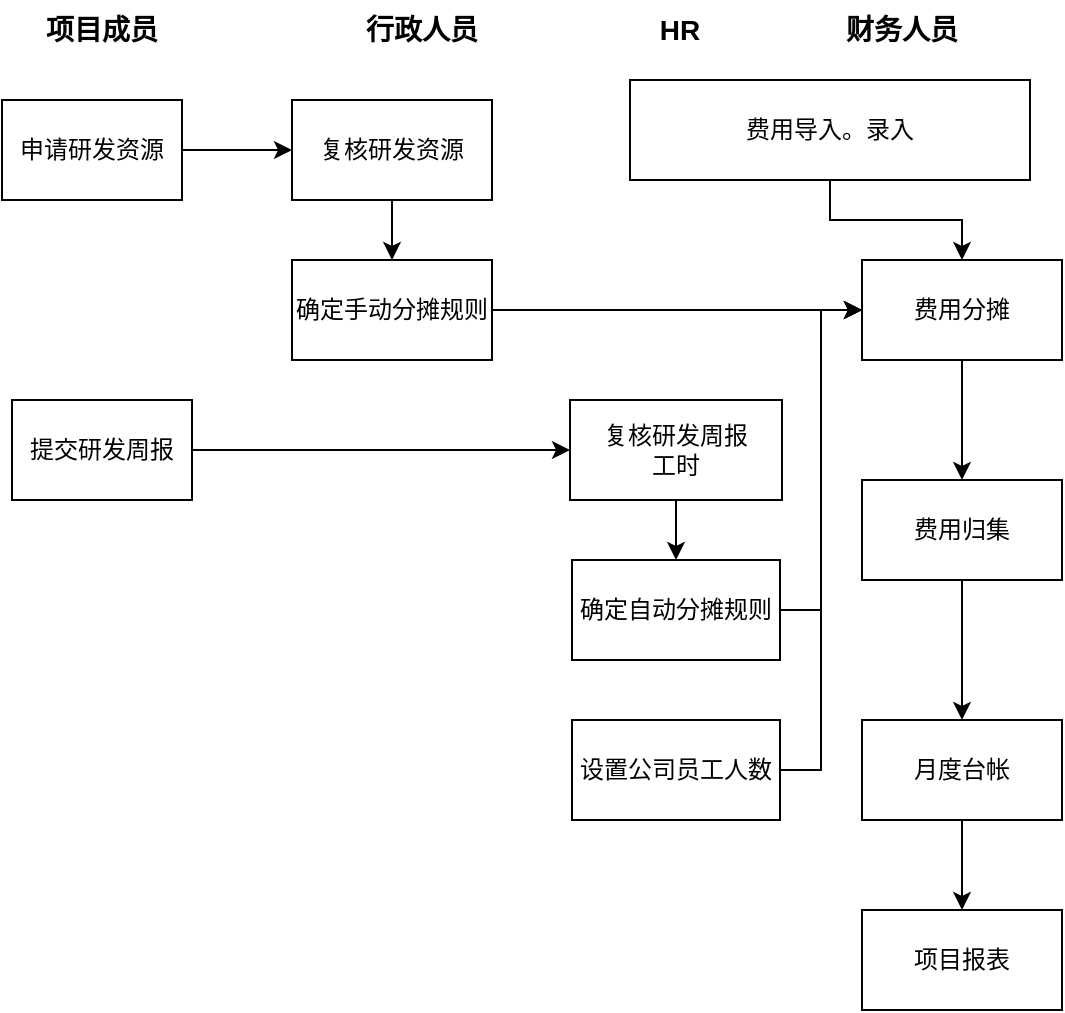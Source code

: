 <mxfile version="20.2.6" type="github" pages="4">
  <diagram id="C5RBs43oDa-KdzZeNtuy" name="总体流程">
    <mxGraphModel dx="1186" dy="764" grid="1" gridSize="10" guides="1" tooltips="1" connect="1" arrows="1" fold="1" page="1" pageScale="1" pageWidth="827" pageHeight="1169" math="0" shadow="0">
      <root>
        <mxCell id="WIyWlLk6GJQsqaUBKTNV-0" />
        <mxCell id="WIyWlLk6GJQsqaUBKTNV-1" parent="WIyWlLk6GJQsqaUBKTNV-0" />
        <mxCell id="l_lPy59ZpN-rtCIiLI6z-7" style="edgeStyle=orthogonalEdgeStyle;rounded=0;orthogonalLoop=1;jettySize=auto;html=1;" parent="WIyWlLk6GJQsqaUBKTNV-1" source="C-KlC-YwMYe3Bj45QQ63-0" target="C-KlC-YwMYe3Bj45QQ63-2" edge="1">
          <mxGeometry relative="1" as="geometry" />
        </mxCell>
        <mxCell id="C-KlC-YwMYe3Bj45QQ63-0" value="费用导入。录入" style="rounded=0;whiteSpace=wrap;html=1;" parent="WIyWlLk6GJQsqaUBKTNV-1" vertex="1">
          <mxGeometry x="434" y="120" width="200" height="50" as="geometry" />
        </mxCell>
        <mxCell id="C-KlC-YwMYe3Bj45QQ63-7" style="edgeStyle=orthogonalEdgeStyle;rounded=0;orthogonalLoop=1;jettySize=auto;html=1;entryX=0.5;entryY=0;entryDx=0;entryDy=0;" parent="WIyWlLk6GJQsqaUBKTNV-1" source="C-KlC-YwMYe3Bj45QQ63-2" target="C-KlC-YwMYe3Bj45QQ63-3" edge="1">
          <mxGeometry relative="1" as="geometry" />
        </mxCell>
        <mxCell id="C-KlC-YwMYe3Bj45QQ63-2" value="费用分摊" style="rounded=0;whiteSpace=wrap;html=1;" parent="WIyWlLk6GJQsqaUBKTNV-1" vertex="1">
          <mxGeometry x="550" y="210" width="100" height="50" as="geometry" />
        </mxCell>
        <mxCell id="C-KlC-YwMYe3Bj45QQ63-8" style="edgeStyle=orthogonalEdgeStyle;rounded=0;orthogonalLoop=1;jettySize=auto;html=1;entryX=0.5;entryY=0;entryDx=0;entryDy=0;" parent="WIyWlLk6GJQsqaUBKTNV-1" source="C-KlC-YwMYe3Bj45QQ63-3" target="C-KlC-YwMYe3Bj45QQ63-4" edge="1">
          <mxGeometry relative="1" as="geometry" />
        </mxCell>
        <mxCell id="C-KlC-YwMYe3Bj45QQ63-3" value="费用归集" style="rounded=0;whiteSpace=wrap;html=1;" parent="WIyWlLk6GJQsqaUBKTNV-1" vertex="1">
          <mxGeometry x="550" y="320" width="100" height="50" as="geometry" />
        </mxCell>
        <mxCell id="pQhmQ7CQRKjNzpdIeHt2-1" style="edgeStyle=orthogonalEdgeStyle;rounded=0;orthogonalLoop=1;jettySize=auto;html=1;entryX=0.5;entryY=0;entryDx=0;entryDy=0;" parent="WIyWlLk6GJQsqaUBKTNV-1" source="C-KlC-YwMYe3Bj45QQ63-4" target="pQhmQ7CQRKjNzpdIeHt2-0" edge="1">
          <mxGeometry relative="1" as="geometry" />
        </mxCell>
        <mxCell id="C-KlC-YwMYe3Bj45QQ63-4" value="月度台帐" style="rounded=0;whiteSpace=wrap;html=1;" parent="WIyWlLk6GJQsqaUBKTNV-1" vertex="1">
          <mxGeometry x="550" y="440" width="100" height="50" as="geometry" />
        </mxCell>
        <mxCell id="C-KlC-YwMYe3Bj45QQ63-10" value="财务人员" style="text;html=1;strokeColor=none;fillColor=none;align=center;verticalAlign=middle;whiteSpace=wrap;rounded=0;fontStyle=1;fontSize=14;" parent="WIyWlLk6GJQsqaUBKTNV-1" vertex="1">
          <mxGeometry x="530" y="80" width="80" height="30" as="geometry" />
        </mxCell>
        <mxCell id="C-KlC-YwMYe3Bj45QQ63-11" value="项目成员" style="text;html=1;strokeColor=none;fillColor=none;align=center;verticalAlign=middle;whiteSpace=wrap;rounded=0;fontStyle=1;fontSize=14;" parent="WIyWlLk6GJQsqaUBKTNV-1" vertex="1">
          <mxGeometry x="130" y="80" width="80" height="30" as="geometry" />
        </mxCell>
        <mxCell id="a2dMxt3kqsDvFnWidYsM-0" value="行政人员" style="text;html=1;strokeColor=none;fillColor=none;align=center;verticalAlign=middle;whiteSpace=wrap;rounded=0;fontStyle=1;fontSize=14;" parent="WIyWlLk6GJQsqaUBKTNV-1" vertex="1">
          <mxGeometry x="285" y="80" width="90" height="30" as="geometry" />
        </mxCell>
        <mxCell id="pQhmQ7CQRKjNzpdIeHt2-0" value="项目报表" style="rounded=0;whiteSpace=wrap;html=1;" parent="WIyWlLk6GJQsqaUBKTNV-1" vertex="1">
          <mxGeometry x="550" y="535" width="100" height="50" as="geometry" />
        </mxCell>
        <mxCell id="9oHI3kF7v-vz_5aDaQK0-17" value="" style="edgeStyle=orthogonalEdgeStyle;rounded=0;orthogonalLoop=1;jettySize=auto;html=1;" parent="WIyWlLk6GJQsqaUBKTNV-1" source="Wzt0SxZEacwmQOYDc9ry-1" target="Wzt0SxZEacwmQOYDc9ry-10" edge="1">
          <mxGeometry relative="1" as="geometry" />
        </mxCell>
        <mxCell id="Wzt0SxZEacwmQOYDc9ry-1" value="复核研发周报&lt;br&gt;工时" style="rounded=0;whiteSpace=wrap;html=1;" parent="WIyWlLk6GJQsqaUBKTNV-1" vertex="1">
          <mxGeometry x="404" y="280" width="106" height="50" as="geometry" />
        </mxCell>
        <mxCell id="Wzt0SxZEacwmQOYDc9ry-7" style="edgeStyle=orthogonalEdgeStyle;rounded=0;orthogonalLoop=1;jettySize=auto;html=1;entryX=0;entryY=0.5;entryDx=0;entryDy=0;" parent="WIyWlLk6GJQsqaUBKTNV-1" source="Wzt0SxZEacwmQOYDc9ry-2" target="Wzt0SxZEacwmQOYDc9ry-1" edge="1">
          <mxGeometry relative="1" as="geometry" />
        </mxCell>
        <mxCell id="Wzt0SxZEacwmQOYDc9ry-2" value="提交研发周报" style="rounded=0;whiteSpace=wrap;html=1;" parent="WIyWlLk6GJQsqaUBKTNV-1" vertex="1">
          <mxGeometry x="125" y="280" width="90" height="50" as="geometry" />
        </mxCell>
        <mxCell id="9oHI3kF7v-vz_5aDaQK0-16" style="edgeStyle=orthogonalEdgeStyle;rounded=0;orthogonalLoop=1;jettySize=auto;html=1;entryX=0;entryY=0.5;entryDx=0;entryDy=0;" parent="WIyWlLk6GJQsqaUBKTNV-1" source="Wzt0SxZEacwmQOYDc9ry-10" target="C-KlC-YwMYe3Bj45QQ63-2" edge="1">
          <mxGeometry relative="1" as="geometry" />
        </mxCell>
        <mxCell id="Wzt0SxZEacwmQOYDc9ry-10" value="确定自动分摊规则" style="rounded=0;whiteSpace=wrap;html=1;" parent="WIyWlLk6GJQsqaUBKTNV-1" vertex="1">
          <mxGeometry x="405" y="360" width="104" height="50" as="geometry" />
        </mxCell>
        <mxCell id="9oHI3kF7v-vz_5aDaQK0-2" style="edgeStyle=orthogonalEdgeStyle;rounded=0;orthogonalLoop=1;jettySize=auto;html=1;entryX=0;entryY=0.5;entryDx=0;entryDy=0;" parent="WIyWlLk6GJQsqaUBKTNV-1" source="9oHI3kF7v-vz_5aDaQK0-0" target="9oHI3kF7v-vz_5aDaQK0-1" edge="1">
          <mxGeometry relative="1" as="geometry" />
        </mxCell>
        <mxCell id="9oHI3kF7v-vz_5aDaQK0-0" value="申请研发资源" style="rounded=0;whiteSpace=wrap;html=1;" parent="WIyWlLk6GJQsqaUBKTNV-1" vertex="1">
          <mxGeometry x="120" y="130" width="90" height="50" as="geometry" />
        </mxCell>
        <mxCell id="9oHI3kF7v-vz_5aDaQK0-14" value="" style="edgeStyle=orthogonalEdgeStyle;rounded=0;orthogonalLoop=1;jettySize=auto;html=1;" parent="WIyWlLk6GJQsqaUBKTNV-1" source="9oHI3kF7v-vz_5aDaQK0-1" target="9oHI3kF7v-vz_5aDaQK0-13" edge="1">
          <mxGeometry relative="1" as="geometry" />
        </mxCell>
        <mxCell id="9oHI3kF7v-vz_5aDaQK0-1" value="复核研发资源" style="rounded=0;whiteSpace=wrap;html=1;" parent="WIyWlLk6GJQsqaUBKTNV-1" vertex="1">
          <mxGeometry x="265" y="130" width="100" height="50" as="geometry" />
        </mxCell>
        <mxCell id="9oHI3kF7v-vz_5aDaQK0-8" value="HR" style="text;html=1;strokeColor=none;fillColor=none;align=center;verticalAlign=middle;whiteSpace=wrap;rounded=0;fontStyle=1;fontSize=14;" parent="WIyWlLk6GJQsqaUBKTNV-1" vertex="1">
          <mxGeometry x="414" y="80" width="90" height="30" as="geometry" />
        </mxCell>
        <mxCell id="9oHI3kF7v-vz_5aDaQK0-15" style="edgeStyle=orthogonalEdgeStyle;rounded=0;orthogonalLoop=1;jettySize=auto;html=1;entryX=0;entryY=0.5;entryDx=0;entryDy=0;" parent="WIyWlLk6GJQsqaUBKTNV-1" source="9oHI3kF7v-vz_5aDaQK0-13" target="C-KlC-YwMYe3Bj45QQ63-2" edge="1">
          <mxGeometry relative="1" as="geometry" />
        </mxCell>
        <mxCell id="9oHI3kF7v-vz_5aDaQK0-13" value="确定手动分摊规则" style="rounded=0;whiteSpace=wrap;html=1;" parent="WIyWlLk6GJQsqaUBKTNV-1" vertex="1">
          <mxGeometry x="265" y="210" width="100" height="50" as="geometry" />
        </mxCell>
        <mxCell id="KdWjuunqc1tKQHCVou8d-0" style="edgeStyle=orthogonalEdgeStyle;rounded=0;orthogonalLoop=1;jettySize=auto;html=1;entryX=0;entryY=0.5;entryDx=0;entryDy=0;" parent="WIyWlLk6GJQsqaUBKTNV-1" source="kBrxMZDzbhhIpYC7GelW-0" target="C-KlC-YwMYe3Bj45QQ63-2" edge="1">
          <mxGeometry relative="1" as="geometry" />
        </mxCell>
        <mxCell id="kBrxMZDzbhhIpYC7GelW-0" value="设置公司员工人数" style="rounded=0;whiteSpace=wrap;html=1;" parent="WIyWlLk6GJQsqaUBKTNV-1" vertex="1">
          <mxGeometry x="405" y="440" width="104" height="50" as="geometry" />
        </mxCell>
      </root>
    </mxGraphModel>
  </diagram>
  <diagram id="tMphi7X7rhxziFKKMX2Q" name="费用分摊归集流程">
    <mxGraphModel dx="1186" dy="764" grid="1" gridSize="10" guides="1" tooltips="1" connect="1" arrows="1" fold="1" page="1" pageScale="1" pageWidth="827" pageHeight="1169" math="0" shadow="0">
      <root>
        <mxCell id="0" />
        <mxCell id="1" parent="0" />
        <mxCell id="uh0wEGTrZ8xJ_i7Rh6oP-10" style="edgeStyle=orthogonalEdgeStyle;rounded=0;orthogonalLoop=1;jettySize=auto;html=1;entryX=0.5;entryY=0;entryDx=0;entryDy=0;" parent="1" target="ZeHLJR3yMtc-mNUFeWJ1-1" edge="1">
          <mxGeometry relative="1" as="geometry">
            <mxPoint x="475" y="50" as="sourcePoint" />
          </mxGeometry>
        </mxCell>
        <mxCell id="LJzMgTBrtHC8OmEHoOtT-1" value="" style="ellipse;whiteSpace=wrap;html=1;aspect=fixed;" parent="1" vertex="1">
          <mxGeometry x="455" y="10" width="40" height="40" as="geometry" />
        </mxCell>
        <mxCell id="uh0wEGTrZ8xJ_i7Rh6oP-2" style="edgeStyle=orthogonalEdgeStyle;rounded=0;orthogonalLoop=1;jettySize=auto;html=1;" parent="1" source="LJzMgTBrtHC8OmEHoOtT-2" target="SvkP7Fav64-70BOtND_c-9" edge="1">
          <mxGeometry relative="1" as="geometry" />
        </mxCell>
        <mxCell id="LJzMgTBrtHC8OmEHoOtT-2" value="费用归集" style="rounded=0;whiteSpace=wrap;html=1;" parent="1" vertex="1">
          <mxGeometry x="420" y="440" width="100" height="50" as="geometry" />
        </mxCell>
        <mxCell id="czkn5S1rJHiWhSPLNRbY-4" style="edgeStyle=orthogonalEdgeStyle;rounded=0;orthogonalLoop=1;jettySize=auto;html=1;entryX=0.5;entryY=0;entryDx=0;entryDy=0;" parent="1" source="LJzMgTBrtHC8OmEHoOtT-3" target="Ky4g3-f08VAKbqfw4vqR-2" edge="1">
          <mxGeometry relative="1" as="geometry">
            <Array as="points">
              <mxPoint x="305" y="260" />
              <mxPoint x="170" y="260" />
            </Array>
          </mxGeometry>
        </mxCell>
        <mxCell id="czkn5S1rJHiWhSPLNRbY-8" style="edgeStyle=orthogonalEdgeStyle;rounded=0;orthogonalLoop=1;jettySize=auto;html=1;" parent="1" source="LJzMgTBrtHC8OmEHoOtT-3" target="Ky4g3-f08VAKbqfw4vqR-1" edge="1">
          <mxGeometry relative="1" as="geometry">
            <Array as="points">
              <mxPoint x="305" y="260" />
              <mxPoint x="610" y="260" />
            </Array>
          </mxGeometry>
        </mxCell>
        <mxCell id="LJzMgTBrtHC8OmEHoOtT-3" value="查看项目工作月报" style="rounded=0;whiteSpace=wrap;html=1;" parent="1" vertex="1">
          <mxGeometry x="255" y="160" width="100" height="50" as="geometry" />
        </mxCell>
        <mxCell id="czkn5S1rJHiWhSPLNRbY-16" style="edgeStyle=orthogonalEdgeStyle;rounded=0;orthogonalLoop=1;jettySize=auto;html=1;entryX=0.5;entryY=0;entryDx=0;entryDy=0;" parent="1" source="K7MxDzxGBGwwB6n0WOMq-1" target="LJzMgTBrtHC8OmEHoOtT-2" edge="1">
          <mxGeometry relative="1" as="geometry">
            <Array as="points">
              <mxPoint x="470" y="410" />
              <mxPoint x="470" y="410" />
            </Array>
          </mxGeometry>
        </mxCell>
        <mxCell id="K7MxDzxGBGwwB6n0WOMq-1" value="分摊直接投入" style="rounded=0;whiteSpace=wrap;html=1;" parent="1" vertex="1">
          <mxGeometry x="420" y="300" width="100" height="50" as="geometry" />
        </mxCell>
        <mxCell id="czkn5S1rJHiWhSPLNRbY-15" style="edgeStyle=orthogonalEdgeStyle;rounded=0;orthogonalLoop=1;jettySize=auto;html=1;entryX=0.5;entryY=0;entryDx=0;entryDy=0;" parent="1" source="K7MxDzxGBGwwB6n0WOMq-2" target="LJzMgTBrtHC8OmEHoOtT-2" edge="1">
          <mxGeometry relative="1" as="geometry">
            <Array as="points">
              <mxPoint x="330" y="400" />
              <mxPoint x="470" y="400" />
            </Array>
          </mxGeometry>
        </mxCell>
        <mxCell id="K7MxDzxGBGwwB6n0WOMq-2" value="分摊折旧费用" style="rounded=0;whiteSpace=wrap;html=1;" parent="1" vertex="1">
          <mxGeometry x="280" y="300" width="100" height="50" as="geometry" />
        </mxCell>
        <mxCell id="czkn5S1rJHiWhSPLNRbY-17" style="edgeStyle=orthogonalEdgeStyle;rounded=0;orthogonalLoop=1;jettySize=auto;html=1;entryX=0.5;entryY=0;entryDx=0;entryDy=0;" parent="1" source="Ky4g3-f08VAKbqfw4vqR-1" target="LJzMgTBrtHC8OmEHoOtT-2" edge="1">
          <mxGeometry relative="1" as="geometry">
            <Array as="points">
              <mxPoint x="610" y="400" />
              <mxPoint x="470" y="400" />
            </Array>
          </mxGeometry>
        </mxCell>
        <mxCell id="Ky4g3-f08VAKbqfw4vqR-1" value="分摊无形资产费用" style="rounded=0;whiteSpace=wrap;html=1;" parent="1" vertex="1">
          <mxGeometry x="560" y="300" width="100" height="50" as="geometry" />
        </mxCell>
        <mxCell id="czkn5S1rJHiWhSPLNRbY-13" style="edgeStyle=orthogonalEdgeStyle;rounded=0;orthogonalLoop=1;jettySize=auto;html=1;" parent="1" source="Ky4g3-f08VAKbqfw4vqR-2" target="LJzMgTBrtHC8OmEHoOtT-2" edge="1">
          <mxGeometry relative="1" as="geometry">
            <Array as="points">
              <mxPoint x="170" y="400" />
              <mxPoint x="470" y="400" />
            </Array>
          </mxGeometry>
        </mxCell>
        <mxCell id="Ky4g3-f08VAKbqfw4vqR-2" value="摊销人工费用" style="rounded=0;whiteSpace=wrap;html=1;" parent="1" vertex="1">
          <mxGeometry x="120" y="300" width="100" height="50" as="geometry" />
        </mxCell>
        <mxCell id="SvkP7Fav64-70BOtND_c-2" style="edgeStyle=orthogonalEdgeStyle;rounded=0;orthogonalLoop=1;jettySize=auto;html=1;" parent="1" source="ZeHLJR3yMtc-mNUFeWJ1-1" target="LJzMgTBrtHC8OmEHoOtT-3" edge="1">
          <mxGeometry relative="1" as="geometry">
            <Array as="points">
              <mxPoint x="475" y="140" />
              <mxPoint x="305" y="140" />
            </Array>
          </mxGeometry>
        </mxCell>
        <mxCell id="czkn5S1rJHiWhSPLNRbY-10" value="" style="edgeStyle=orthogonalEdgeStyle;rounded=0;orthogonalLoop=1;jettySize=auto;html=1;" parent="1" source="ZeHLJR3yMtc-mNUFeWJ1-1" target="czkn5S1rJHiWhSPLNRbY-1" edge="1">
          <mxGeometry relative="1" as="geometry" />
        </mxCell>
        <mxCell id="czkn5S1rJHiWhSPLNRbY-11" style="edgeStyle=orthogonalEdgeStyle;rounded=0;orthogonalLoop=1;jettySize=auto;html=1;entryX=0.5;entryY=0;entryDx=0;entryDy=0;" parent="1" source="ZeHLJR3yMtc-mNUFeWJ1-1" target="czkn5S1rJHiWhSPLNRbY-3" edge="1">
          <mxGeometry relative="1" as="geometry">
            <Array as="points">
              <mxPoint x="475" y="140" />
              <mxPoint x="635" y="140" />
            </Array>
          </mxGeometry>
        </mxCell>
        <mxCell id="ZeHLJR3yMtc-mNUFeWJ1-1" value="费用导入" style="rounded=0;whiteSpace=wrap;html=1;" parent="1" vertex="1">
          <mxGeometry x="425" y="70" width="100" height="50" as="geometry" />
        </mxCell>
        <mxCell id="czkn5S1rJHiWhSPLNRbY-18" style="edgeStyle=orthogonalEdgeStyle;rounded=0;orthogonalLoop=1;jettySize=auto;html=1;" parent="1" source="7haHlA8hCLBOKprgYql--5" target="LJzMgTBrtHC8OmEHoOtT-2" edge="1">
          <mxGeometry relative="1" as="geometry">
            <Array as="points">
              <mxPoint x="737" y="400" />
              <mxPoint x="470" y="400" />
            </Array>
          </mxGeometry>
        </mxCell>
        <mxCell id="7haHlA8hCLBOKprgYql--5" value="其他费用" style="rounded=0;whiteSpace=wrap;html=1;" parent="1" vertex="1">
          <mxGeometry x="687" y="300" width="100" height="50" as="geometry" />
        </mxCell>
        <mxCell id="uh0wEGTrZ8xJ_i7Rh6oP-3" style="edgeStyle=orthogonalEdgeStyle;rounded=0;orthogonalLoop=1;jettySize=auto;html=1;entryX=0.5;entryY=0;entryDx=0;entryDy=0;" parent="1" edge="1">
          <mxGeometry relative="1" as="geometry">
            <mxPoint x="470" y="570" as="sourcePoint" />
            <mxPoint x="470" y="620" as="targetPoint" />
          </mxGeometry>
        </mxCell>
        <mxCell id="SvkP7Fav64-70BOtND_c-9" value="月度台帐" style="rounded=0;whiteSpace=wrap;html=1;" parent="1" vertex="1">
          <mxGeometry x="420" y="520" width="100" height="50" as="geometry" />
        </mxCell>
        <mxCell id="uh0wEGTrZ8xJ_i7Rh6oP-6" value="" style="verticalLabelPosition=bottom;verticalAlign=top;html=1;shape=mxgraph.flowchart.or;" parent="1" vertex="1">
          <mxGeometry x="450" y="610" width="40" height="40" as="geometry" />
        </mxCell>
        <mxCell id="czkn5S1rJHiWhSPLNRbY-5" style="edgeStyle=orthogonalEdgeStyle;rounded=0;orthogonalLoop=1;jettySize=auto;html=1;entryX=0.5;entryY=0;entryDx=0;entryDy=0;" parent="1" source="czkn5S1rJHiWhSPLNRbY-1" target="K7MxDzxGBGwwB6n0WOMq-2" edge="1">
          <mxGeometry relative="1" as="geometry">
            <Array as="points">
              <mxPoint x="470" y="260" />
              <mxPoint x="330" y="260" />
            </Array>
          </mxGeometry>
        </mxCell>
        <mxCell id="czkn5S1rJHiWhSPLNRbY-1" value="查看项目资源月报" style="rounded=0;whiteSpace=wrap;html=1;" parent="1" vertex="1">
          <mxGeometry x="425" y="160" width="100" height="50" as="geometry" />
        </mxCell>
        <mxCell id="czkn5S1rJHiWhSPLNRbY-6" style="edgeStyle=orthogonalEdgeStyle;rounded=0;orthogonalLoop=1;jettySize=auto;html=1;entryX=0.5;entryY=0;entryDx=0;entryDy=0;" parent="1" source="czkn5S1rJHiWhSPLNRbY-3" target="K7MxDzxGBGwwB6n0WOMq-1" edge="1">
          <mxGeometry relative="1" as="geometry">
            <Array as="points">
              <mxPoint x="635" y="260" />
              <mxPoint x="470" y="260" />
            </Array>
          </mxGeometry>
        </mxCell>
        <mxCell id="czkn5S1rJHiWhSPLNRbY-9" style="edgeStyle=orthogonalEdgeStyle;rounded=0;orthogonalLoop=1;jettySize=auto;html=1;entryX=0.5;entryY=0;entryDx=0;entryDy=0;" parent="1" source="czkn5S1rJHiWhSPLNRbY-3" target="7haHlA8hCLBOKprgYql--5" edge="1">
          <mxGeometry relative="1" as="geometry">
            <Array as="points">
              <mxPoint x="635" y="260" />
              <mxPoint x="737" y="260" />
            </Array>
          </mxGeometry>
        </mxCell>
        <mxCell id="czkn5S1rJHiWhSPLNRbY-3" value="设置公司员工人数" style="rounded=0;whiteSpace=wrap;html=1;" parent="1" vertex="1">
          <mxGeometry x="585" y="160" width="100" height="50" as="geometry" />
        </mxCell>
      </root>
    </mxGraphModel>
  </diagram>
  <diagram id="gz269npNEghiu8cOVr4-" name="立项流程">
    <mxGraphModel dx="1186" dy="764" grid="1" gridSize="10" guides="1" tooltips="1" connect="1" arrows="1" fold="1" page="1" pageScale="1" pageWidth="827" pageHeight="1169" math="0" shadow="0">
      <root>
        <mxCell id="0" />
        <mxCell id="1" parent="0" />
        <mxCell id="_F0DkbXGvM385F2REIjd-1" value="项目负责人" style="text;html=1;strokeColor=none;fillColor=none;align=center;verticalAlign=middle;whiteSpace=wrap;rounded=0;fontStyle=1;fontSize=14;" parent="1" vertex="1">
          <mxGeometry x="290" y="80" width="80" height="30" as="geometry" />
        </mxCell>
        <mxCell id="_F0DkbXGvM385F2REIjd-2" value="财务人员" style="text;html=1;strokeColor=none;fillColor=none;align=center;verticalAlign=middle;whiteSpace=wrap;rounded=0;fontStyle=1;fontSize=14;" parent="1" vertex="1">
          <mxGeometry x="500" y="80" width="80" height="30" as="geometry" />
        </mxCell>
        <mxCell id="_F0DkbXGvM385F2REIjd-3" value="项目成员" style="text;html=1;strokeColor=none;fillColor=none;align=center;verticalAlign=middle;whiteSpace=wrap;rounded=0;fontStyle=1;fontSize=14;" parent="1" vertex="1">
          <mxGeometry x="20" y="80" width="80" height="30" as="geometry" />
        </mxCell>
        <mxCell id="_F0DkbXGvM385F2REIjd-4" value="HR/行政人员" style="text;html=1;strokeColor=none;fillColor=none;align=center;verticalAlign=middle;whiteSpace=wrap;rounded=0;fontStyle=1;fontSize=14;" parent="1" vertex="1">
          <mxGeometry x="145" y="80" width="90" height="30" as="geometry" />
        </mxCell>
        <mxCell id="_F0DkbXGvM385F2REIjd-5" value="立项申请" style="rounded=1;whiteSpace=wrap;html=1;" parent="1" vertex="1">
          <mxGeometry x="10" y="140" width="120" height="60" as="geometry" />
        </mxCell>
      </root>
    </mxGraphModel>
  </diagram>
  <diagram id="kxLQgP69a7NlqVaVJnrS" name="总体流程v1.1">
    <mxGraphModel dx="1186" dy="764" grid="1" gridSize="10" guides="1" tooltips="1" connect="1" arrows="1" fold="1" page="1" pageScale="1" pageWidth="827" pageHeight="1169" math="0" shadow="0">
      <root>
        <mxCell id="0" />
        <mxCell id="1" parent="0" />
        <mxCell id="hktyHYtcfmdIonSuvEgQ-29" style="edgeStyle=orthogonalEdgeStyle;rounded=0;orthogonalLoop=1;jettySize=auto;html=1;" edge="1" parent="1" source="hktyHYtcfmdIonSuvEgQ-2" target="hktyHYtcfmdIonSuvEgQ-4">
          <mxGeometry relative="1" as="geometry">
            <Array as="points">
              <mxPoint x="462" y="210" />
              <mxPoint x="605" y="210" />
            </Array>
          </mxGeometry>
        </mxCell>
        <mxCell id="hktyHYtcfmdIonSuvEgQ-2" value="工资，社保等&lt;br&gt;费用导入/录入" style="rounded=0;whiteSpace=wrap;html=1;" vertex="1" parent="1">
          <mxGeometry x="414" y="130" width="96" height="50" as="geometry" />
        </mxCell>
        <mxCell id="hktyHYtcfmdIonSuvEgQ-3" style="edgeStyle=orthogonalEdgeStyle;rounded=0;orthogonalLoop=1;jettySize=auto;html=1;entryX=0.5;entryY=0;entryDx=0;entryDy=0;" edge="1" parent="1" source="hktyHYtcfmdIonSuvEgQ-4" target="hktyHYtcfmdIonSuvEgQ-6">
          <mxGeometry relative="1" as="geometry" />
        </mxCell>
        <mxCell id="hktyHYtcfmdIonSuvEgQ-4" value="费用摊销" style="rounded=0;whiteSpace=wrap;html=1;" vertex="1" parent="1">
          <mxGeometry x="555" y="250" width="100" height="50" as="geometry" />
        </mxCell>
        <mxCell id="hktyHYtcfmdIonSuvEgQ-5" style="edgeStyle=orthogonalEdgeStyle;rounded=0;orthogonalLoop=1;jettySize=auto;html=1;entryX=0.5;entryY=0;entryDx=0;entryDy=0;" edge="1" parent="1" source="hktyHYtcfmdIonSuvEgQ-6" target="hktyHYtcfmdIonSuvEgQ-8">
          <mxGeometry relative="1" as="geometry" />
        </mxCell>
        <mxCell id="hktyHYtcfmdIonSuvEgQ-6" value="费用归集" style="rounded=0;whiteSpace=wrap;html=1;" vertex="1" parent="1">
          <mxGeometry x="555" y="360" width="100" height="50" as="geometry" />
        </mxCell>
        <mxCell id="hktyHYtcfmdIonSuvEgQ-7" style="edgeStyle=orthogonalEdgeStyle;rounded=0;orthogonalLoop=1;jettySize=auto;html=1;entryX=0.5;entryY=0;entryDx=0;entryDy=0;" edge="1" parent="1" source="hktyHYtcfmdIonSuvEgQ-8" target="hktyHYtcfmdIonSuvEgQ-12">
          <mxGeometry relative="1" as="geometry" />
        </mxCell>
        <mxCell id="hktyHYtcfmdIonSuvEgQ-8" value="月度台帐" style="rounded=0;whiteSpace=wrap;html=1;" vertex="1" parent="1">
          <mxGeometry x="555" y="480" width="100" height="50" as="geometry" />
        </mxCell>
        <mxCell id="hktyHYtcfmdIonSuvEgQ-9" value="财务人员" style="text;html=1;strokeColor=none;fillColor=none;align=center;verticalAlign=middle;whiteSpace=wrap;rounded=0;fontStyle=1;fontSize=14;" vertex="1" parent="1">
          <mxGeometry x="555" y="80" width="80" height="30" as="geometry" />
        </mxCell>
        <mxCell id="hktyHYtcfmdIonSuvEgQ-10" value="项目成员" style="text;html=1;strokeColor=none;fillColor=none;align=center;verticalAlign=middle;whiteSpace=wrap;rounded=0;fontStyle=1;fontSize=14;" vertex="1" parent="1">
          <mxGeometry x="130" y="80" width="80" height="30" as="geometry" />
        </mxCell>
        <mxCell id="hktyHYtcfmdIonSuvEgQ-11" value="行政人员" style="text;html=1;strokeColor=none;fillColor=none;align=center;verticalAlign=middle;whiteSpace=wrap;rounded=0;fontStyle=1;fontSize=14;" vertex="1" parent="1">
          <mxGeometry x="285" y="80" width="90" height="30" as="geometry" />
        </mxCell>
        <mxCell id="hktyHYtcfmdIonSuvEgQ-12" value="项目报表" style="rounded=0;whiteSpace=wrap;html=1;" vertex="1" parent="1">
          <mxGeometry x="555" y="575" width="100" height="50" as="geometry" />
        </mxCell>
        <mxCell id="hktyHYtcfmdIonSuvEgQ-31" style="edgeStyle=orthogonalEdgeStyle;rounded=0;orthogonalLoop=1;jettySize=auto;html=1;entryX=0.5;entryY=0;entryDx=0;entryDy=0;" edge="1" parent="1" source="hktyHYtcfmdIonSuvEgQ-14" target="hktyHYtcfmdIonSuvEgQ-18">
          <mxGeometry relative="1" as="geometry" />
        </mxCell>
        <mxCell id="hktyHYtcfmdIonSuvEgQ-14" value="上传月度考勤&lt;br&gt;工时" style="rounded=0;whiteSpace=wrap;html=1;" vertex="1" parent="1">
          <mxGeometry x="404" y="240" width="106" height="50" as="geometry" />
        </mxCell>
        <mxCell id="hktyHYtcfmdIonSuvEgQ-33" style="edgeStyle=orthogonalEdgeStyle;rounded=0;orthogonalLoop=1;jettySize=auto;html=1;entryX=0;entryY=0.5;entryDx=0;entryDy=0;" edge="1" parent="1" source="hktyHYtcfmdIonSuvEgQ-16" target="hktyHYtcfmdIonSuvEgQ-18">
          <mxGeometry relative="1" as="geometry">
            <Array as="points">
              <mxPoint x="170" y="345" />
            </Array>
          </mxGeometry>
        </mxCell>
        <mxCell id="hktyHYtcfmdIonSuvEgQ-16" value="提交研发周报" style="rounded=0;whiteSpace=wrap;html=1;" vertex="1" parent="1">
          <mxGeometry x="120" y="320" width="90" height="50" as="geometry" />
        </mxCell>
        <mxCell id="hktyHYtcfmdIonSuvEgQ-17" style="edgeStyle=orthogonalEdgeStyle;rounded=0;orthogonalLoop=1;jettySize=auto;html=1;entryX=0;entryY=0.5;entryDx=0;entryDy=0;" edge="1" parent="1" source="hktyHYtcfmdIonSuvEgQ-18" target="hktyHYtcfmdIonSuvEgQ-4">
          <mxGeometry relative="1" as="geometry" />
        </mxCell>
        <mxCell id="hktyHYtcfmdIonSuvEgQ-18" value="确定摊销规则" style="rounded=0;whiteSpace=wrap;html=1;" vertex="1" parent="1">
          <mxGeometry x="405" y="320" width="104" height="50" as="geometry" />
        </mxCell>
        <mxCell id="hktyHYtcfmdIonSuvEgQ-19" style="edgeStyle=orthogonalEdgeStyle;rounded=0;orthogonalLoop=1;jettySize=auto;html=1;entryX=0;entryY=0.5;entryDx=0;entryDy=0;" edge="1" parent="1" source="hktyHYtcfmdIonSuvEgQ-20" target="hktyHYtcfmdIonSuvEgQ-22">
          <mxGeometry relative="1" as="geometry" />
        </mxCell>
        <mxCell id="hktyHYtcfmdIonSuvEgQ-20" value="申请研发资源" style="rounded=0;whiteSpace=wrap;html=1;" vertex="1" parent="1">
          <mxGeometry x="120" y="130" width="90" height="50" as="geometry" />
        </mxCell>
        <mxCell id="_cvQfbQtrbfHw1IIoNXd-1" style="edgeStyle=orthogonalEdgeStyle;rounded=0;orthogonalLoop=1;jettySize=auto;html=1;entryX=0;entryY=0.5;entryDx=0;entryDy=0;" edge="1" parent="1" source="hktyHYtcfmdIonSuvEgQ-22" target="hktyHYtcfmdIonSuvEgQ-18">
          <mxGeometry relative="1" as="geometry">
            <Array as="points">
              <mxPoint x="310" y="345" />
            </Array>
          </mxGeometry>
        </mxCell>
        <mxCell id="hktyHYtcfmdIonSuvEgQ-22" value="复核研发资源" style="rounded=0;whiteSpace=wrap;html=1;" vertex="1" parent="1">
          <mxGeometry x="265" y="130" width="100" height="50" as="geometry" />
        </mxCell>
        <mxCell id="hktyHYtcfmdIonSuvEgQ-23" value="HR" style="text;html=1;strokeColor=none;fillColor=none;align=center;verticalAlign=middle;whiteSpace=wrap;rounded=0;fontStyle=1;fontSize=14;" vertex="1" parent="1">
          <mxGeometry x="414" y="80" width="90" height="30" as="geometry" />
        </mxCell>
        <mxCell id="hktyHYtcfmdIonSuvEgQ-32" value="" style="edgeStyle=orthogonalEdgeStyle;rounded=0;orthogonalLoop=1;jettySize=auto;html=1;" edge="1" parent="1" source="hktyHYtcfmdIonSuvEgQ-27" target="hktyHYtcfmdIonSuvEgQ-18">
          <mxGeometry relative="1" as="geometry" />
        </mxCell>
        <mxCell id="hktyHYtcfmdIonSuvEgQ-27" value="设置公司员工人数" style="rounded=0;whiteSpace=wrap;html=1;" vertex="1" parent="1">
          <mxGeometry x="405" y="400" width="104" height="50" as="geometry" />
        </mxCell>
        <mxCell id="hktyHYtcfmdIonSuvEgQ-30" style="edgeStyle=orthogonalEdgeStyle;rounded=0;orthogonalLoop=1;jettySize=auto;html=1;entryX=0.5;entryY=0;entryDx=0;entryDy=0;" edge="1" parent="1" source="hktyHYtcfmdIonSuvEgQ-28" target="hktyHYtcfmdIonSuvEgQ-4">
          <mxGeometry relative="1" as="geometry" />
        </mxCell>
        <mxCell id="hktyHYtcfmdIonSuvEgQ-28" value="房租，水电等费用导入/录入" style="rounded=0;whiteSpace=wrap;html=1;" vertex="1" parent="1">
          <mxGeometry x="557" y="130" width="96" height="50" as="geometry" />
        </mxCell>
      </root>
    </mxGraphModel>
  </diagram>
</mxfile>
